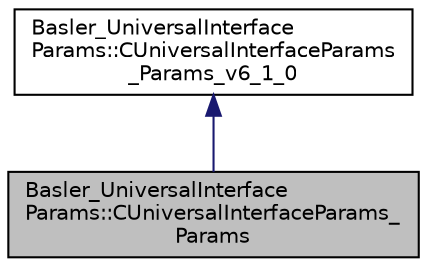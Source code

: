 digraph "Basler_UniversalInterfaceParams::CUniversalInterfaceParams_Params"
{
  edge [fontname="Helvetica",fontsize="10",labelfontname="Helvetica",labelfontsize="10"];
  node [fontname="Helvetica",fontsize="10",shape=record];
  Node1 [label="Basler_UniversalInterface\lParams::CUniversalInterfaceParams_\lParams",height=0.2,width=0.4,color="black", fillcolor="grey75", style="filled", fontcolor="black"];
  Node2 -> Node1 [dir="back",color="midnightblue",fontsize="10",style="solid",fontname="Helvetica"];
  Node2 [label="Basler_UniversalInterface\lParams::CUniversalInterfaceParams\l_Params_v6_1_0",height=0.2,width=0.4,color="black", fillcolor="white", style="filled",URL="$class_basler___universal_interface_params_1_1_c_universal_interface_params___params__v6__1__0.html",tooltip="A parameter class containing all parameters as members that are available for pylon interfaces..."];
}

